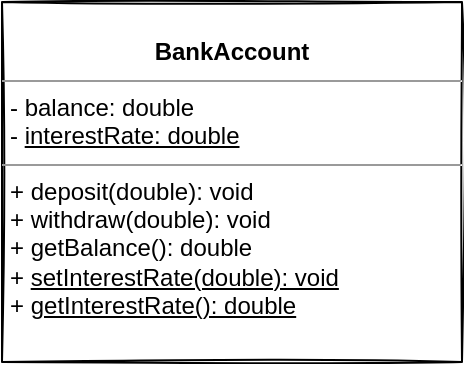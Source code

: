 <mxfile>
    <diagram id="-4E7_7AgG7_XpW-uZj5B" name="Página-1">
        <mxGraphModel dx="351" dy="419" grid="1" gridSize="10" guides="1" tooltips="1" connect="1" arrows="1" fold="1" page="1" pageScale="1" pageWidth="827" pageHeight="1169" background="#ffffff" math="0" shadow="0">
            <root>
                <mxCell id="0"/>
                <mxCell id="1" parent="0"/>
                <mxCell id="geQbeviGt2NdVRvn53cb-1" value="&lt;p style=&quot;margin: 0px ; margin-top: 4px ; text-align: center&quot;&gt;&lt;br&gt;&lt;b&gt;BankAccount&lt;/b&gt;&lt;/p&gt;&lt;hr size=&quot;1&quot;&gt;&lt;p style=&quot;margin: 0px ; margin-left: 4px&quot;&gt;- balance: double&lt;br&gt;- &lt;u&gt;interestRate: double&lt;/u&gt;&lt;/p&gt;&lt;hr size=&quot;1&quot;&gt;&lt;p style=&quot;margin: 0px ; margin-left: 4px&quot;&gt;+ deposit(double): void&lt;/p&gt;&lt;p style=&quot;margin: 0px ; margin-left: 4px&quot;&gt;+ withdraw(double): void&lt;/p&gt;&lt;p style=&quot;margin: 0px ; margin-left: 4px&quot;&gt;+ getBalance(): double&lt;/p&gt;&lt;p style=&quot;margin: 0px ; margin-left: 4px&quot;&gt;+ &lt;u&gt;setInterestRate(double): void&lt;/u&gt;&lt;/p&gt;&lt;p style=&quot;margin: 0px ; margin-left: 4px&quot;&gt;+ &lt;u&gt;getInterestRate(): double&lt;/u&gt;&lt;/p&gt;&lt;p style=&quot;margin: 0px ; margin-left: 4px&quot;&gt;&lt;br&gt;&lt;/p&gt;" style="verticalAlign=top;align=left;overflow=fill;fontSize=12;fontFamily=Helvetica;html=1;rounded=0;sketch=1;" parent="1" vertex="1">
                    <mxGeometry x="130" y="100" width="230" height="180" as="geometry"/>
                </mxCell>
            </root>
        </mxGraphModel>
    </diagram>
</mxfile>